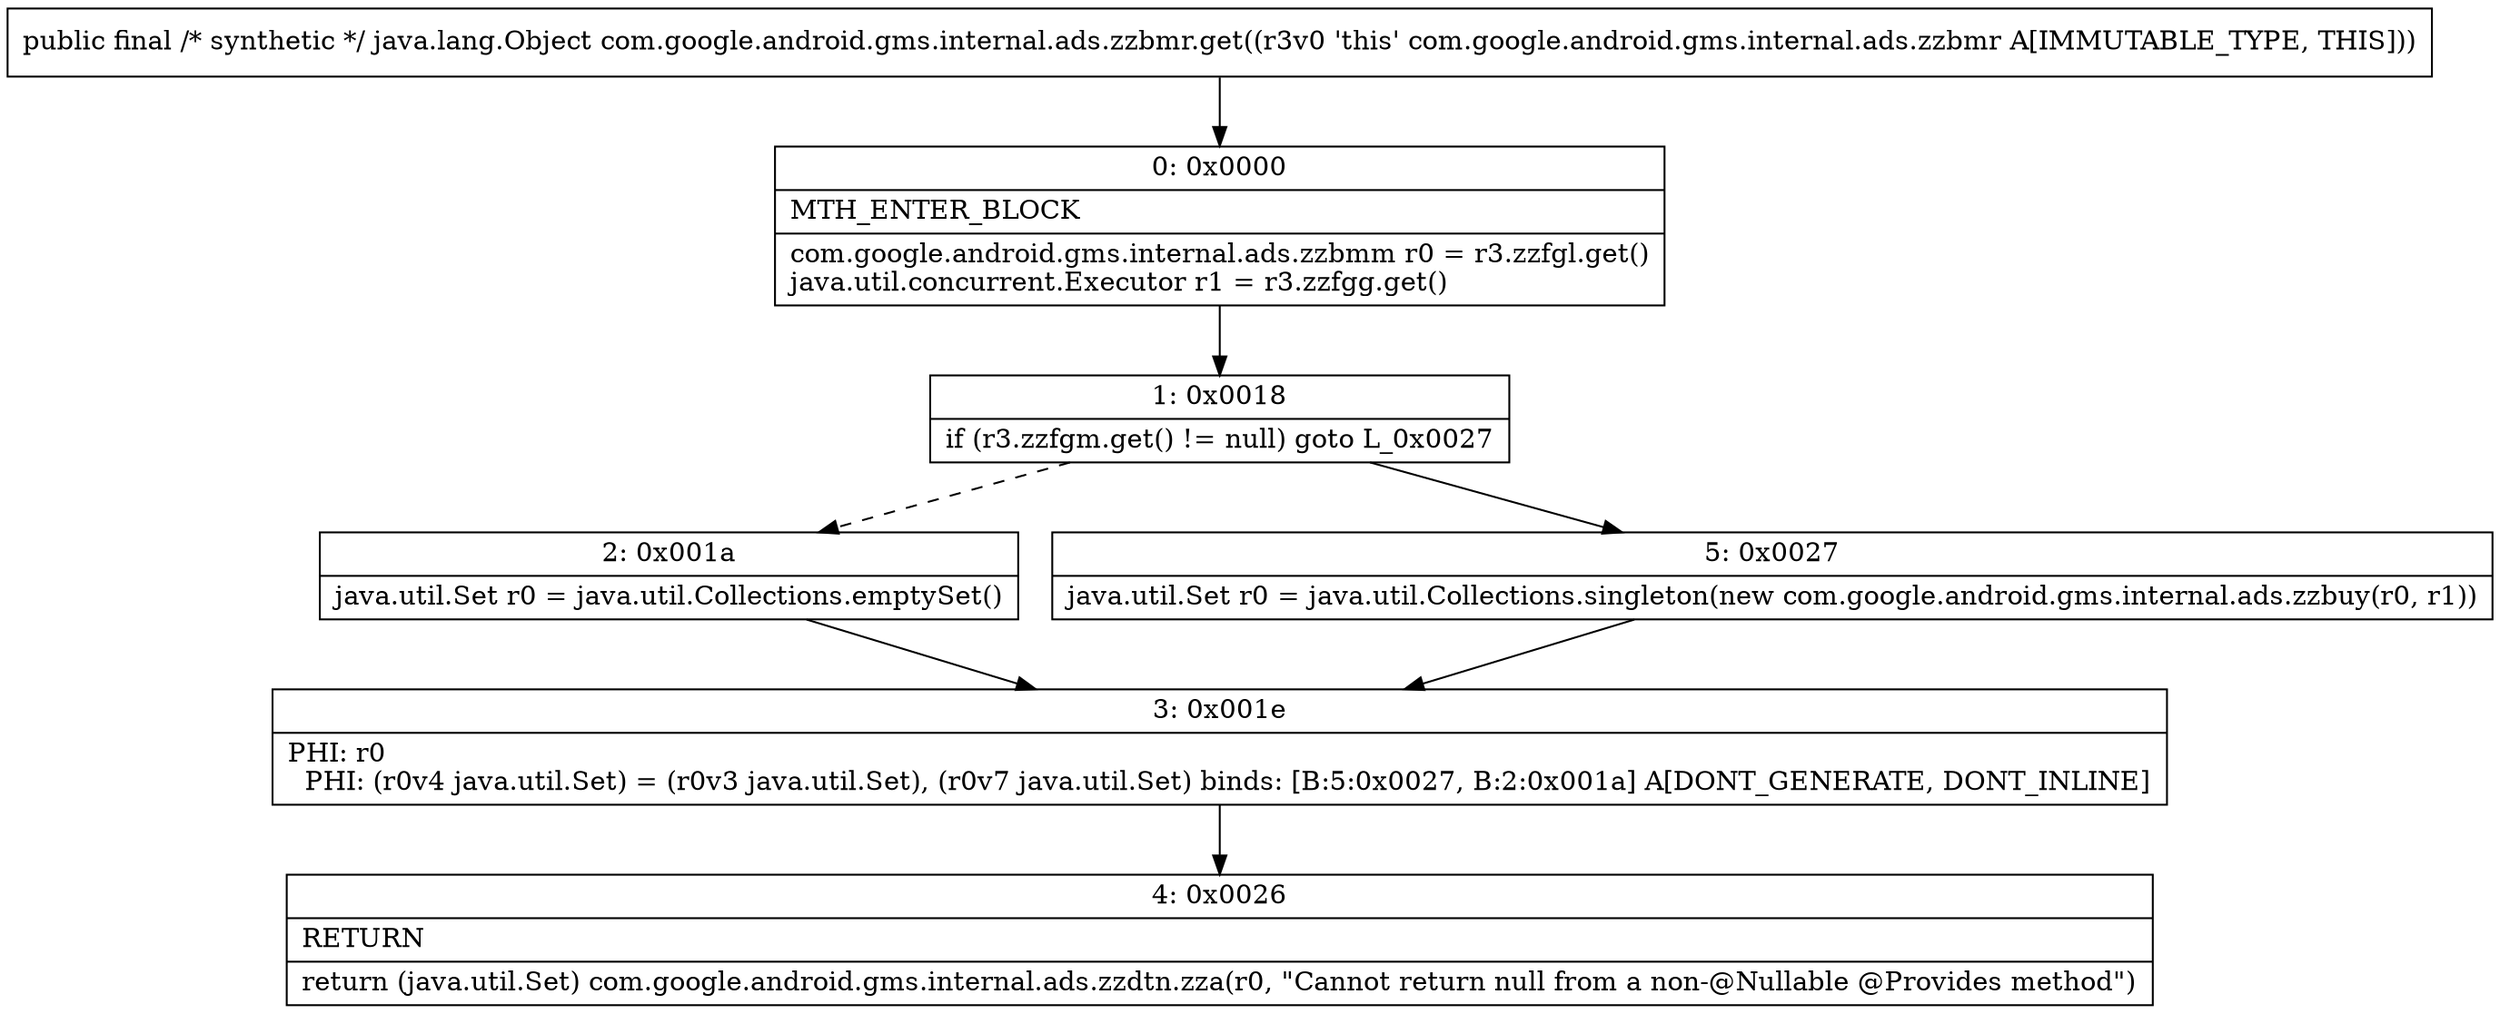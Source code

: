 digraph "CFG forcom.google.android.gms.internal.ads.zzbmr.get()Ljava\/lang\/Object;" {
Node_0 [shape=record,label="{0\:\ 0x0000|MTH_ENTER_BLOCK\l|com.google.android.gms.internal.ads.zzbmm r0 = r3.zzfgl.get()\ljava.util.concurrent.Executor r1 = r3.zzfgg.get()\l}"];
Node_1 [shape=record,label="{1\:\ 0x0018|if (r3.zzfgm.get() != null) goto L_0x0027\l}"];
Node_2 [shape=record,label="{2\:\ 0x001a|java.util.Set r0 = java.util.Collections.emptySet()\l}"];
Node_3 [shape=record,label="{3\:\ 0x001e|PHI: r0 \l  PHI: (r0v4 java.util.Set) = (r0v3 java.util.Set), (r0v7 java.util.Set) binds: [B:5:0x0027, B:2:0x001a] A[DONT_GENERATE, DONT_INLINE]\l}"];
Node_4 [shape=record,label="{4\:\ 0x0026|RETURN\l|return (java.util.Set) com.google.android.gms.internal.ads.zzdtn.zza(r0, \"Cannot return null from a non\-@Nullable @Provides method\")\l}"];
Node_5 [shape=record,label="{5\:\ 0x0027|java.util.Set r0 = java.util.Collections.singleton(new com.google.android.gms.internal.ads.zzbuy(r0, r1))\l}"];
MethodNode[shape=record,label="{public final \/* synthetic *\/ java.lang.Object com.google.android.gms.internal.ads.zzbmr.get((r3v0 'this' com.google.android.gms.internal.ads.zzbmr A[IMMUTABLE_TYPE, THIS])) }"];
MethodNode -> Node_0;
Node_0 -> Node_1;
Node_1 -> Node_2[style=dashed];
Node_1 -> Node_5;
Node_2 -> Node_3;
Node_3 -> Node_4;
Node_5 -> Node_3;
}

